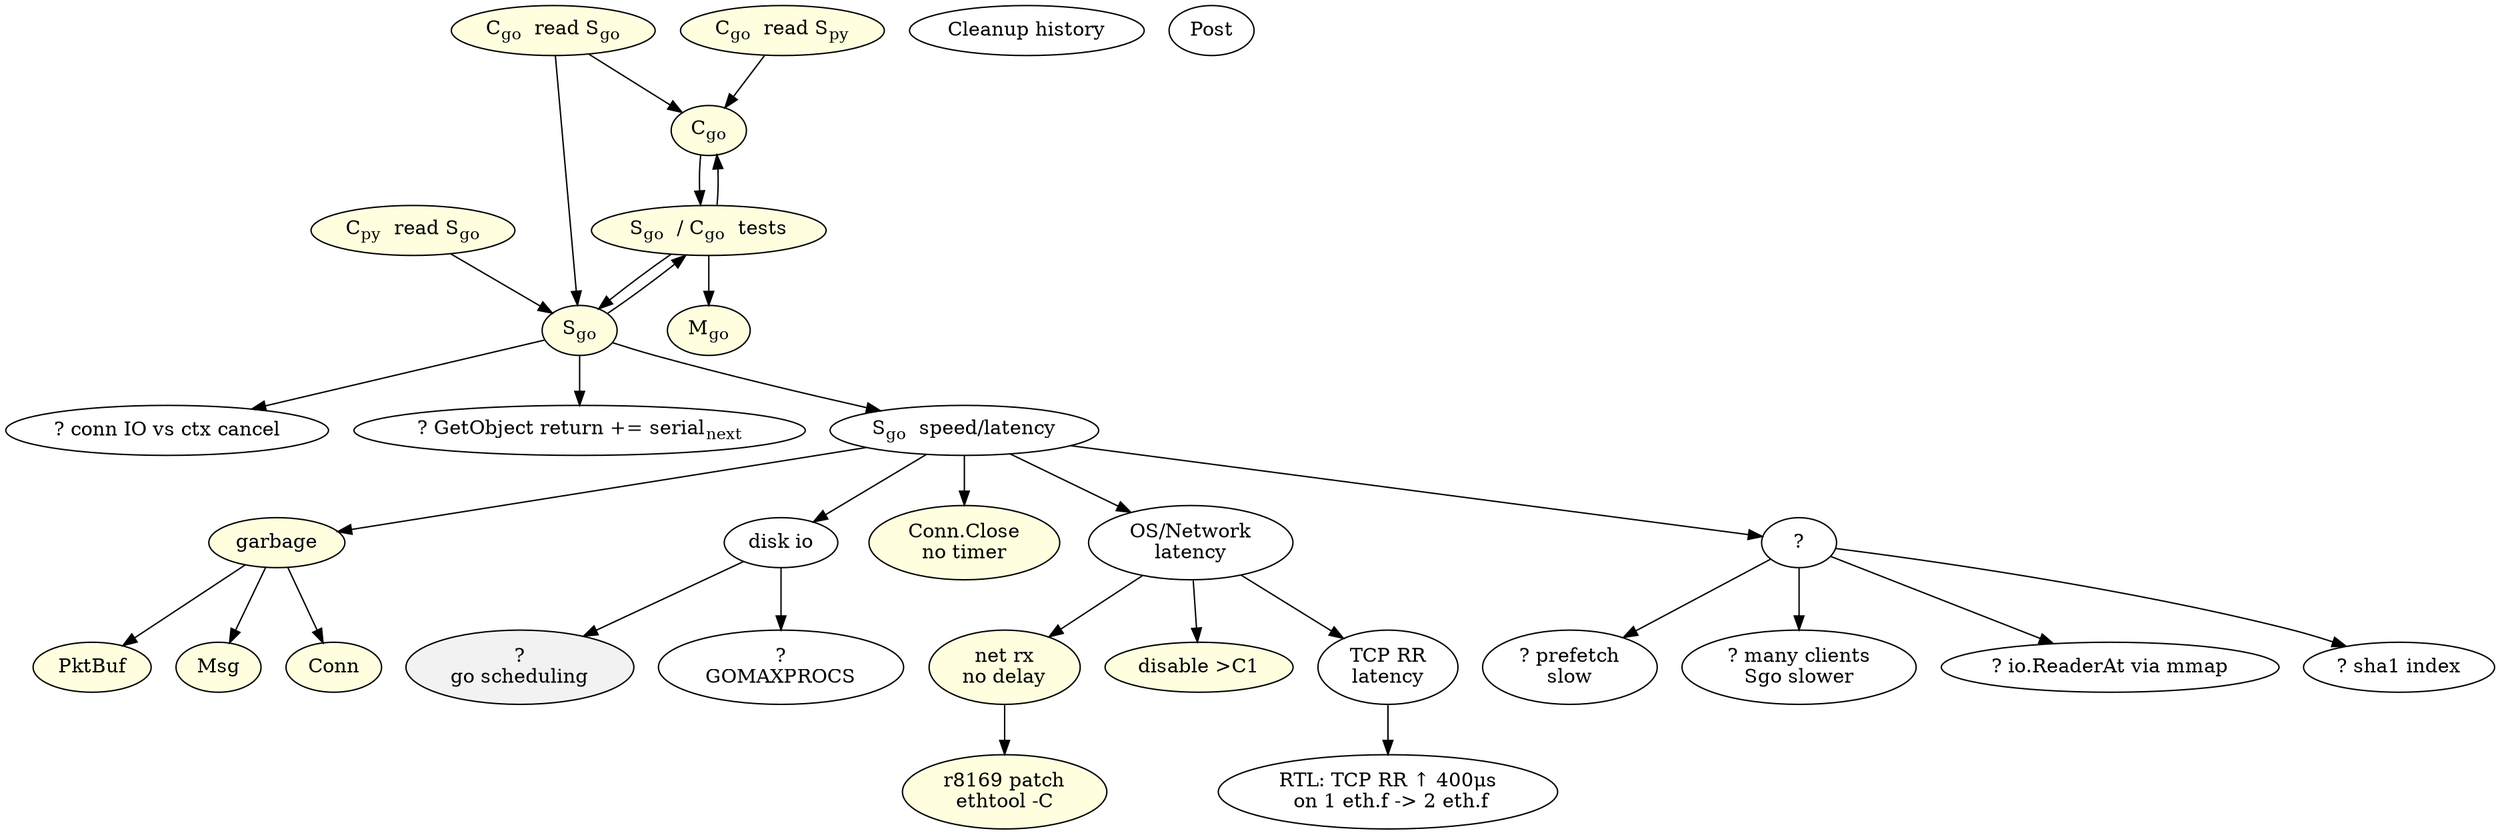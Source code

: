 digraph {
	Cgo -> SCgo_t;
	Sgo -> SCgo_t;

	SCgo_t -> Mgo;
	SCgo_t -> Sgo;
	SCgo_t -> Cgo;

	Sgo -> io_cancel;
	Sgo -> load_serial_next;
	Sgo -> Sgo_speed;

	//Sgo_speed -> B_link_recv;
	Sgo_speed -> garbage;
	//Sgo_speed -> gosched;
	Sgo_speed -> diskio;
	Sgo_speed -> ConnClose_notimer;

	Sgo_speed -> osnet_latency;
	Sgo_speed -> QSgo_speed;

	QSgo_speed -> prefetch_slow;
	QSgo_speed -> parallel_slow;
	QSgo_speed -> Mmap_go;
	QSgo_speed -> sha1_index;

	garbage	-> pktbuf_alloc;
	garbage -> msg_alloc;
	garbage -> conn_alloc;

	diskio	-> gosched;
	diskio	-> GOMAXPROCS;


	Cpy_r_Sgo -> Sgo;
	//Cpy_r_Sgo -> Protog_fix;
	//Cpy_r_Sgo -> Cpy_patch;
	//Cpy_r_Sgo -> Mpy_vs_Sgo;

	Cgo_r_Sgo -> Cgo;
	Cgo_r_Sgo -> Sgo;		

	Cgo_r_Spy -> Cgo;
	//Cgo_r_Spy -> Protog_fix;


	Cgo		[label=<C<sub>go</sub>> style=filled fillcolor=lightyellow];
	Sgo		[label=<S<sub>go</sub>> style=filled fillcolor=lightyellow];
	Mgo		[label=<M<sub>go</sub>> style=filled fillcolor=lightyellow];
	SCgo_t		[label=<S<sub>go</sub>  / C<sub>go</sub>  tests> style=filled fillcolor=lightyellow];
	Sgo_speed	[label=<S<sub>go</sub>  speed/latency>];
	Cpy_r_Sgo	[label=<C<sub>py</sub>  read S<sub>go</sub>> style=filled fillcolor=lightyellow];
	Cgo_r_Sgo	[label=<C<sub>go</sub>  read S<sub>go</sub>> style=filled fillcolor=lightyellow];
	Cgo_r_Spy	[label=<C<sub>go</sub>  read S<sub>py</sub>> style=filled fillcolor=lightyellow];
	Cleanup		[label="Cleanup history"];
	Post		[label="Post"];
	//Cpy_patch	[label=<py patch: ConnID py=go> style=filled fillcolor=lightyellow];	// C<sub>py</sub>  patch for ConnID interop. with S<sub>go</sub>>];
	Mmap_go		[label="? io.ReaderAt via mmap"];
	//Protog_fix	[label="proto(go/py) compat fix" style=filled fillcolor=lightyellow];
	//Mpy_vs_Sgo	[label=<M<sub>py</sub> vs S<sub>go</sub>: try/fix> style=filled fillcolor=lightyellow];

	io_cancel		[label="? conn IO vs ctx cancel"];
	load_serial_next	[label=<? GetObject return += serial<sub>next</sub>>];

	sha1_index	[label="? sha1 index"];
	//B_link_recv	[label="Bench link.Recv1/Ask1" style=filled fillcolor=lightyellow];
	garbage		[label="garbage" style=filled fillcolor=lightyellow];
	gosched		[label="?\ngo scheduling" style=filled fillcolor=grey95];

	//Cgo -> Cgo_tasks;
	//Cgo_tasks	[label="- talkMaster\n- update nodeTab/partTab\n- dial S on demand\n..." style=filled fillcolor=lightyellow];

	QSgo_speed	[label=<?>];

	pktbuf_alloc	[label=<PktBuf> style=filled fillcolor=lightyellow];
	msg_alloc	[label=<Msg>	style=filled fillcolor=lightyellow];
	conn_alloc	[label=<Conn>	style=filled fillcolor=lightyellow];

	ConnClose_notimer	[label="Conn.Close\nno timer" style=filled fillcolor=lightyellow];
	diskio		[label="disk io"];
	GOMAXPROCS	[label="?\nGOMAXPROCS"];


	osnet_latency	-> rx_no_delay;
	osnet_latency	-> nocstates;
	osnet_latency	-> tcp_latency;
	tcp_latency	-> rtl_tcp_2eth;

	rx_no_delay	-> rtl_patch;

	osnet_latency	[label="OS/Network\nlatency"];
	rx_no_delay	[label="net rx\nno delay" style=filled fillcolor=lightyellow];
	nocstates	[label="disable >C1" style=filled fillcolor=lightyellow];
	tcp_latency	[label="TCP RR\nlatency"];
	rtl_tcp_2eth	[label="RTL: TCP RR ↑ 400μs\n on 1 eth.f -> 2 eth.f"];

	rtl_patch	[label="r8169 patch\nethtool -C" style=filled fillcolor=lightyellow];

	prefetch_slow	[label="? prefetch\nslow"];
	parallel_slow	[label="? many clients\nSgo slower"];
}
